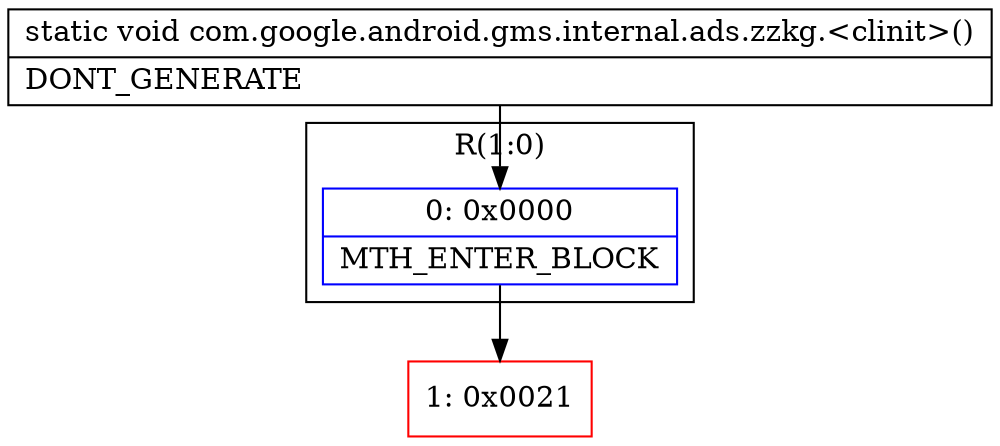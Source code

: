 digraph "CFG forcom.google.android.gms.internal.ads.zzkg.\<clinit\>()V" {
subgraph cluster_Region_647767879 {
label = "R(1:0)";
node [shape=record,color=blue];
Node_0 [shape=record,label="{0\:\ 0x0000|MTH_ENTER_BLOCK\l}"];
}
Node_1 [shape=record,color=red,label="{1\:\ 0x0021}"];
MethodNode[shape=record,label="{static void com.google.android.gms.internal.ads.zzkg.\<clinit\>()  | DONT_GENERATE\l}"];
MethodNode -> Node_0;
Node_0 -> Node_1;
}

